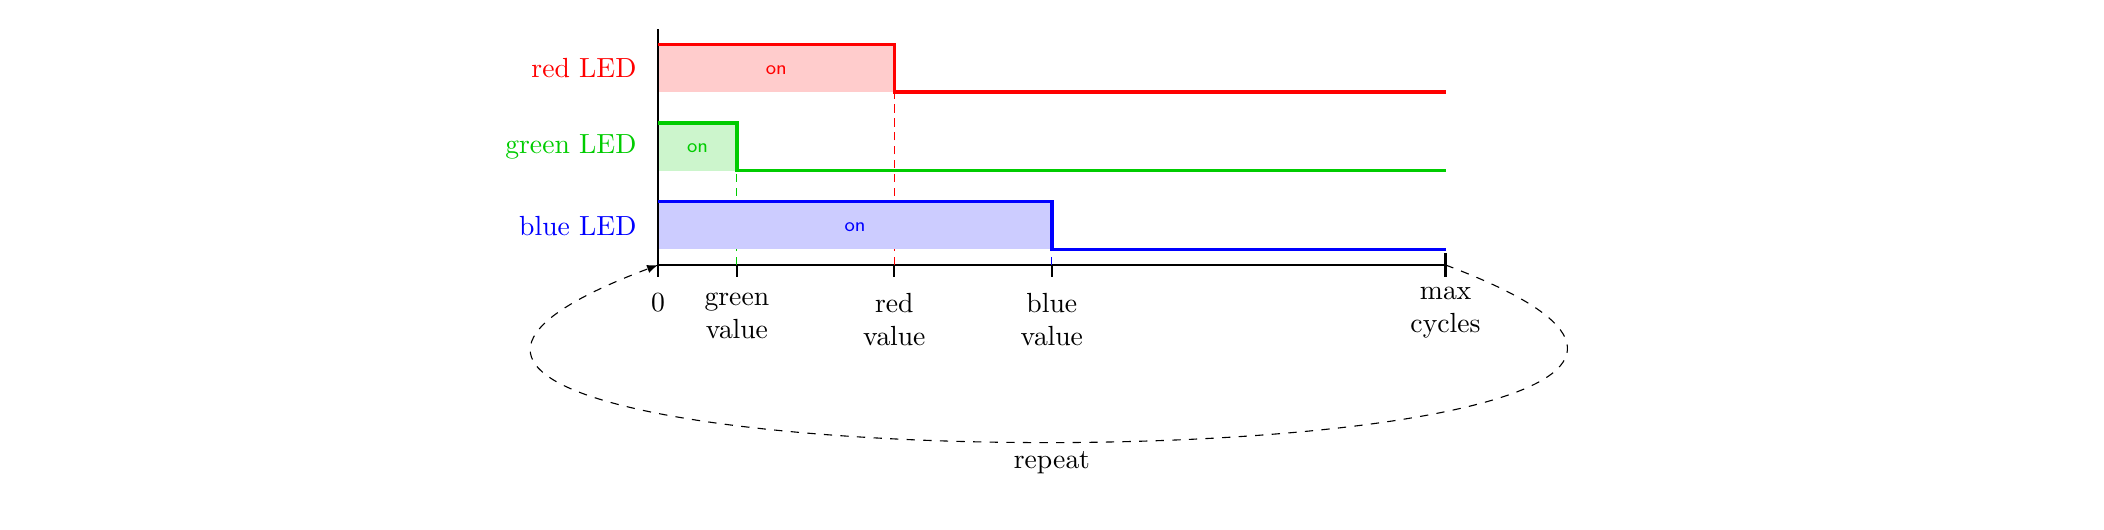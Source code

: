 \begin{tikzpicture}

	\definecolor{red}      {rgb}{1,0,0}
	\definecolor{green}    {rgb}{0,.8,0}
	\definecolor{blue}     {rgb}{0,0,1}

	\tikzstyle{axis}      = [draw, thick]
	\tikzstyle{tick}      = [draw, thick]
	\tikzstyle{plot}      = [draw, very thick]

	\tikzstyle{ticklabel} = [text width=5em, align=center, anchor=north, below, yshift=-1ex]
	\tikzstyle{ylabel}    = [anchor=east, left, xshift=-1ex]
	\tikzstyle{arealabel} = [anchor=mid, font=\sffamily\scriptsize]

	\coordinate (anchor);
	\path (anchor)+(10,0) coordinate (endanchor);

	\draw[axis] (anchor) -- (endanchor);
	\draw[axis] (anchor) -- +(0,3);

	%%%%%%%%%%%%%%%%%
	% Axes and Ticks
	%%%%%%%%%%%%%%%%%

	\draw[axis] (endanchor)++(0,-1ex) -- node[ticklabel] { max\\ cycles }  ++(0,2ex);
	\draw[tick] (anchor)   ++(3,-1ex) -- node[ticklabel] { red\\ value }   ++(0,1ex);
	\draw[tick] (anchor)   ++(1,-1ex) -- node[ticklabel] { green\\ value } ++(0,1ex);
	\draw[tick] (anchor)   ++(5,-1ex) -- node[ticklabel] { blue\\ value }  ++(0,1ex);
	\draw[tick] (anchor)   ++(0,-1ex) -- node[ticklabel] { 0 }             ++(0,1ex);

	\draw[-latex, dashed] (endanchor) .. controls +(8,-3) and +(-8,-3) .. node [below] { repeat } (anchor);

	%%%%%%%%%
	% Curves
	%%%%%%%%%

	\path (anchor)+(0,2.5) coordinate (red);
	\path (anchor)+(0,1.5) coordinate (green);
	\path (anchor)+(0, .5) coordinate (blue);

	\path (red)  +(3,-2ex) coordinate (redoff);
	\path (green)+(1,-2ex) coordinate (greenoff);
	\path (blue) +(5,-2ex) coordinate (blueoff);

	\draw[color=red,   densely dashed] (anchor)+(3,0) -- (redoff);
	\draw[color=green, densely dashed] (anchor)+(1,0) -- (greenoff);
	\draw[color=blue,  densely dashed] (anchor)+(5,0) -- (blueoff);

	\path (red)   node[ylabel,color=red]   { red LED };
	\path (green) node[ylabel,color=green] { green LED };
	\path (blue)  node[ylabel,color=blue]  { blue LED };

	\fill[red!20!white]   (red)  +(.1ex,2ex) rectangle +(3,-2ex);
	\fill[green!20!white] (green)+(.1ex,2ex) rectangle +(1,-2ex);
	\fill[blue!20!white]  (blue) +(.1ex,2ex) rectangle +(5,-2ex);

	\draw[plot,color=red]   (red)  ++(0,2ex)  -- node [arealabel, color=red,   yshift=-2ex] { on }  ++(3,0)
	                            -- (redoff)   -- node [arealabel, color=red,   yshift= 2ex] { } ++(7,0);
	\draw[plot,color=green] (green)++(0,2ex)  -- node [arealabel, color=green, yshift=-2ex] { on }  ++(1,0)
	                            -- (greenoff) -- node [arealabel, color=green, yshift= 2ex] { } ++(9,0);
	\draw[plot,color=blue]  (blue) ++(0,2ex)  -- node [arealabel, color=blue,  yshift=-2ex] { on }  ++(5,0)
	                            -- (blueoff)  -- node [arealabel, color=blue,  yshift= 2ex] { } ++(5,0);


\end{tikzpicture}
